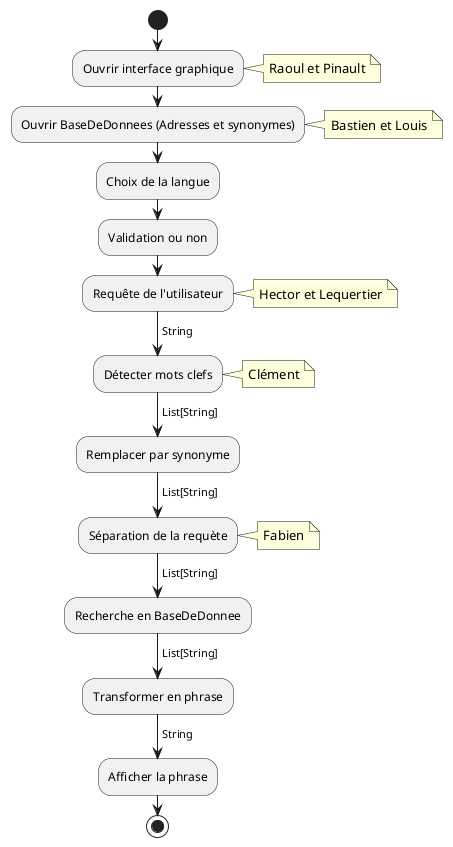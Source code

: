 @startuml
'https://plantuml.com/activity-diagram-beta

start

:Ouvrir interface graphique;
note right : Raoul et Pinault

:Ouvrir BaseDeDonnees (Adresses et synonymes);
note right : Bastien et Louis

:Choix de la langue;

:Validation ou non;

:Requête de l'utilisateur;
note right : Hector et Lequertier

-> String;

:Détecter mots clefs;
note right : Clément

-> List[String];

:Remplacer par synonyme;

-> List[String];

:Séparation de la requète;
note right : Fabien

-> List[String];

:Recherche en BaseDeDonnee;

-> List[String];

:Transformer en phrase;

-> String;

:Afficher la phrase;

stop

@enduml
